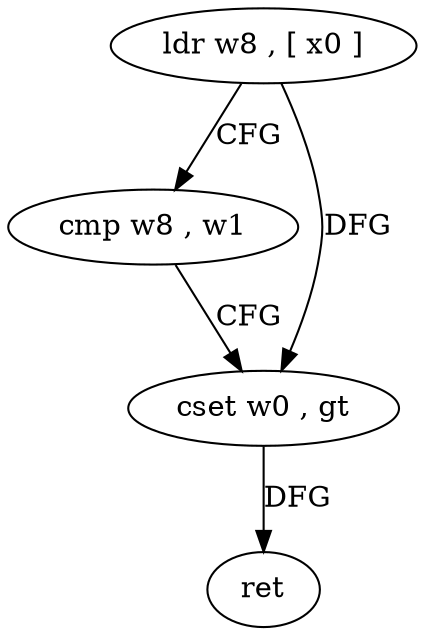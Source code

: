 digraph "func" {
"70704" [label = "ldr w8 , [ x0 ]" ]
"70708" [label = "cmp w8 , w1" ]
"70712" [label = "cset w0 , gt" ]
"70716" [label = "ret" ]
"70704" -> "70708" [ label = "CFG" ]
"70704" -> "70712" [ label = "DFG" ]
"70708" -> "70712" [ label = "CFG" ]
"70712" -> "70716" [ label = "DFG" ]
}
